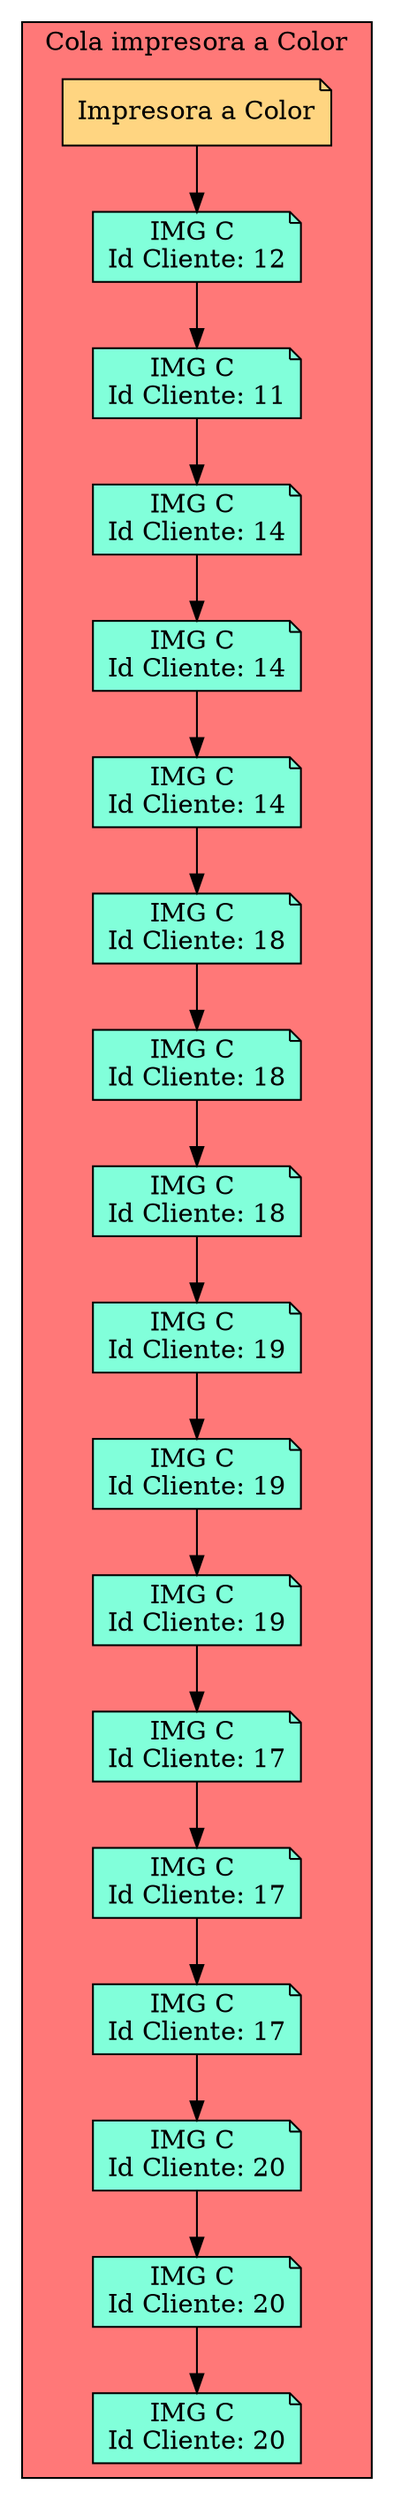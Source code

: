 digraph L {
node[shape=note fillcolor="#A181FF" style =filled]
subgraph cluster_p{
    label= " Cola impresora a Color "
 raiz[label = "Impresora a Color" fillcolor="#FFD581" ]    bgcolor = "#FF7878"
Nodo2005169944[label="IMG C 
Id Cliente: 12",fillcolor="#81FFDA"]
Nodo1321530272[label="IMG C 
Id Cliente: 11",fillcolor="#81FFDA"]
Nodo1239759990[label="IMG C 
Id Cliente: 14",fillcolor="#81FFDA"]
Nodo891093184[label="IMG C 
Id Cliente: 14",fillcolor="#81FFDA"]
Nodo708533063[label="IMG C 
Id Cliente: 14",fillcolor="#81FFDA"]
Nodo711327356[label="IMG C 
Id Cliente: 18",fillcolor="#81FFDA"]
Nodo68377659[label="IMG C 
Id Cliente: 18",fillcolor="#81FFDA"]
Nodo1661123505[label="IMG C 
Id Cliente: 18",fillcolor="#81FFDA"]
Nodo1427381743[label="IMG C 
Id Cliente: 19",fillcolor="#81FFDA"]
Nodo1427646530[label="IMG C 
Id Cliente: 19",fillcolor="#81FFDA"]
Nodo846254484[label="IMG C 
Id Cliente: 19",fillcolor="#81FFDA"]
Nodo592983282[label="IMG C 
Id Cliente: 17",fillcolor="#81FFDA"]
Nodo1448525331[label="IMG C 
Id Cliente: 17",fillcolor="#81FFDA"]
Nodo1108924067[label="IMG C 
Id Cliente: 17",fillcolor="#81FFDA"]
Nodo1671179293[label="IMG C 
Id Cliente: 20",fillcolor="#81FFDA"]
Nodo1609124502[label="IMG C 
Id Cliente: 20",fillcolor="#81FFDA"]
Nodo1144068272[label="IMG C 
Id Cliente: 20",fillcolor="#81FFDA"]

raiz->Nodo2005169944
Nodo2005169944 -> Nodo1321530272

Nodo1321530272 -> Nodo1239759990

Nodo1239759990 -> Nodo891093184

Nodo891093184 -> Nodo708533063

Nodo708533063 -> Nodo711327356

Nodo711327356 -> Nodo68377659

Nodo68377659 -> Nodo1661123505

Nodo1661123505 -> Nodo1427381743

Nodo1427381743 -> Nodo1427646530

Nodo1427646530 -> Nodo846254484

Nodo846254484 -> Nodo592983282

Nodo592983282 -> Nodo1448525331

Nodo1448525331 -> Nodo1108924067

Nodo1108924067 -> Nodo1671179293

Nodo1671179293 -> Nodo1609124502

Nodo1609124502 -> Nodo1144068272
}}